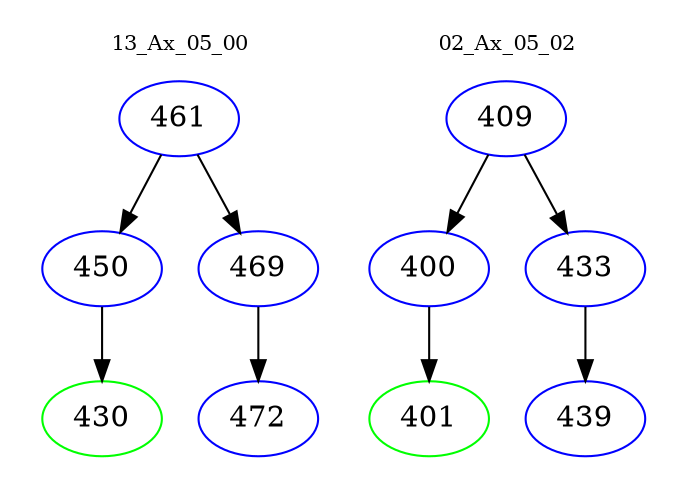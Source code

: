 digraph{
subgraph cluster_0 {
color = white
label = "13_Ax_05_00";
fontsize=10;
T0_461 [label="461", color="blue"]
T0_461 -> T0_450 [color="black"]
T0_450 [label="450", color="blue"]
T0_450 -> T0_430 [color="black"]
T0_430 [label="430", color="green"]
T0_461 -> T0_469 [color="black"]
T0_469 [label="469", color="blue"]
T0_469 -> T0_472 [color="black"]
T0_472 [label="472", color="blue"]
}
subgraph cluster_1 {
color = white
label = "02_Ax_05_02";
fontsize=10;
T1_409 [label="409", color="blue"]
T1_409 -> T1_400 [color="black"]
T1_400 [label="400", color="blue"]
T1_400 -> T1_401 [color="black"]
T1_401 [label="401", color="green"]
T1_409 -> T1_433 [color="black"]
T1_433 [label="433", color="blue"]
T1_433 -> T1_439 [color="black"]
T1_439 [label="439", color="blue"]
}
}
